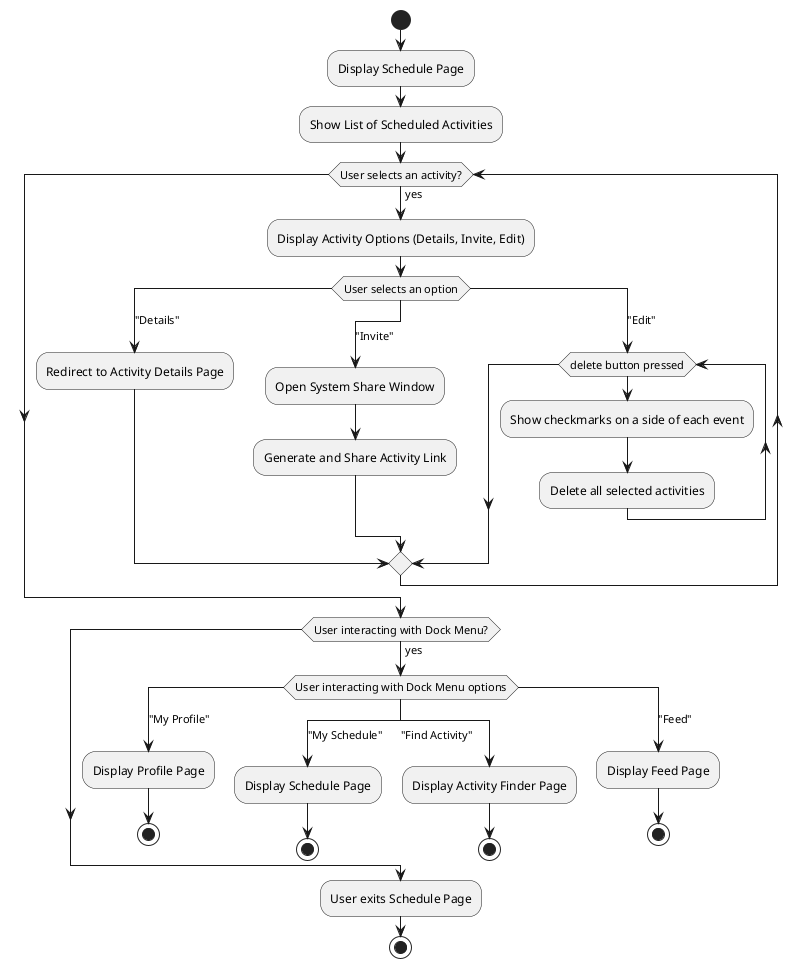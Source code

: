 @startuml
start
:Display Schedule Page;
:Show List of Scheduled Activities;

while (User selects an activity?) is (yes)
  :Display Activity Options (Details, Invite, Edit);
  switch (User selects an option)
    case ("Details")
      :Redirect to Activity Details Page;
    case (\n"Invite")
      :Open System Share Window;
      :Generate and Share Activity Link;
    case ("Edit")
        while (delete button pressed)
            :Show checkmarks on a side of each event;
            :Delete all selected activities;
        endwhile
    endswitch
endwhile

while (User interacting with Dock Menu?) is (yes)
  switch (User interacting with Dock Menu options)
    case ("My Profile")
      :Display Profile Page;
      stop
    case (\n"My Schedule")
      :Display Schedule Page;
      stop
    case (\n"Find Activity")
      :Display Activity Finder Page;
      stop
    case ("Feed")
      :Display Feed Page;
      stop
    endswitch
endwhile

:User exits Schedule Page;
stop
@enduml
